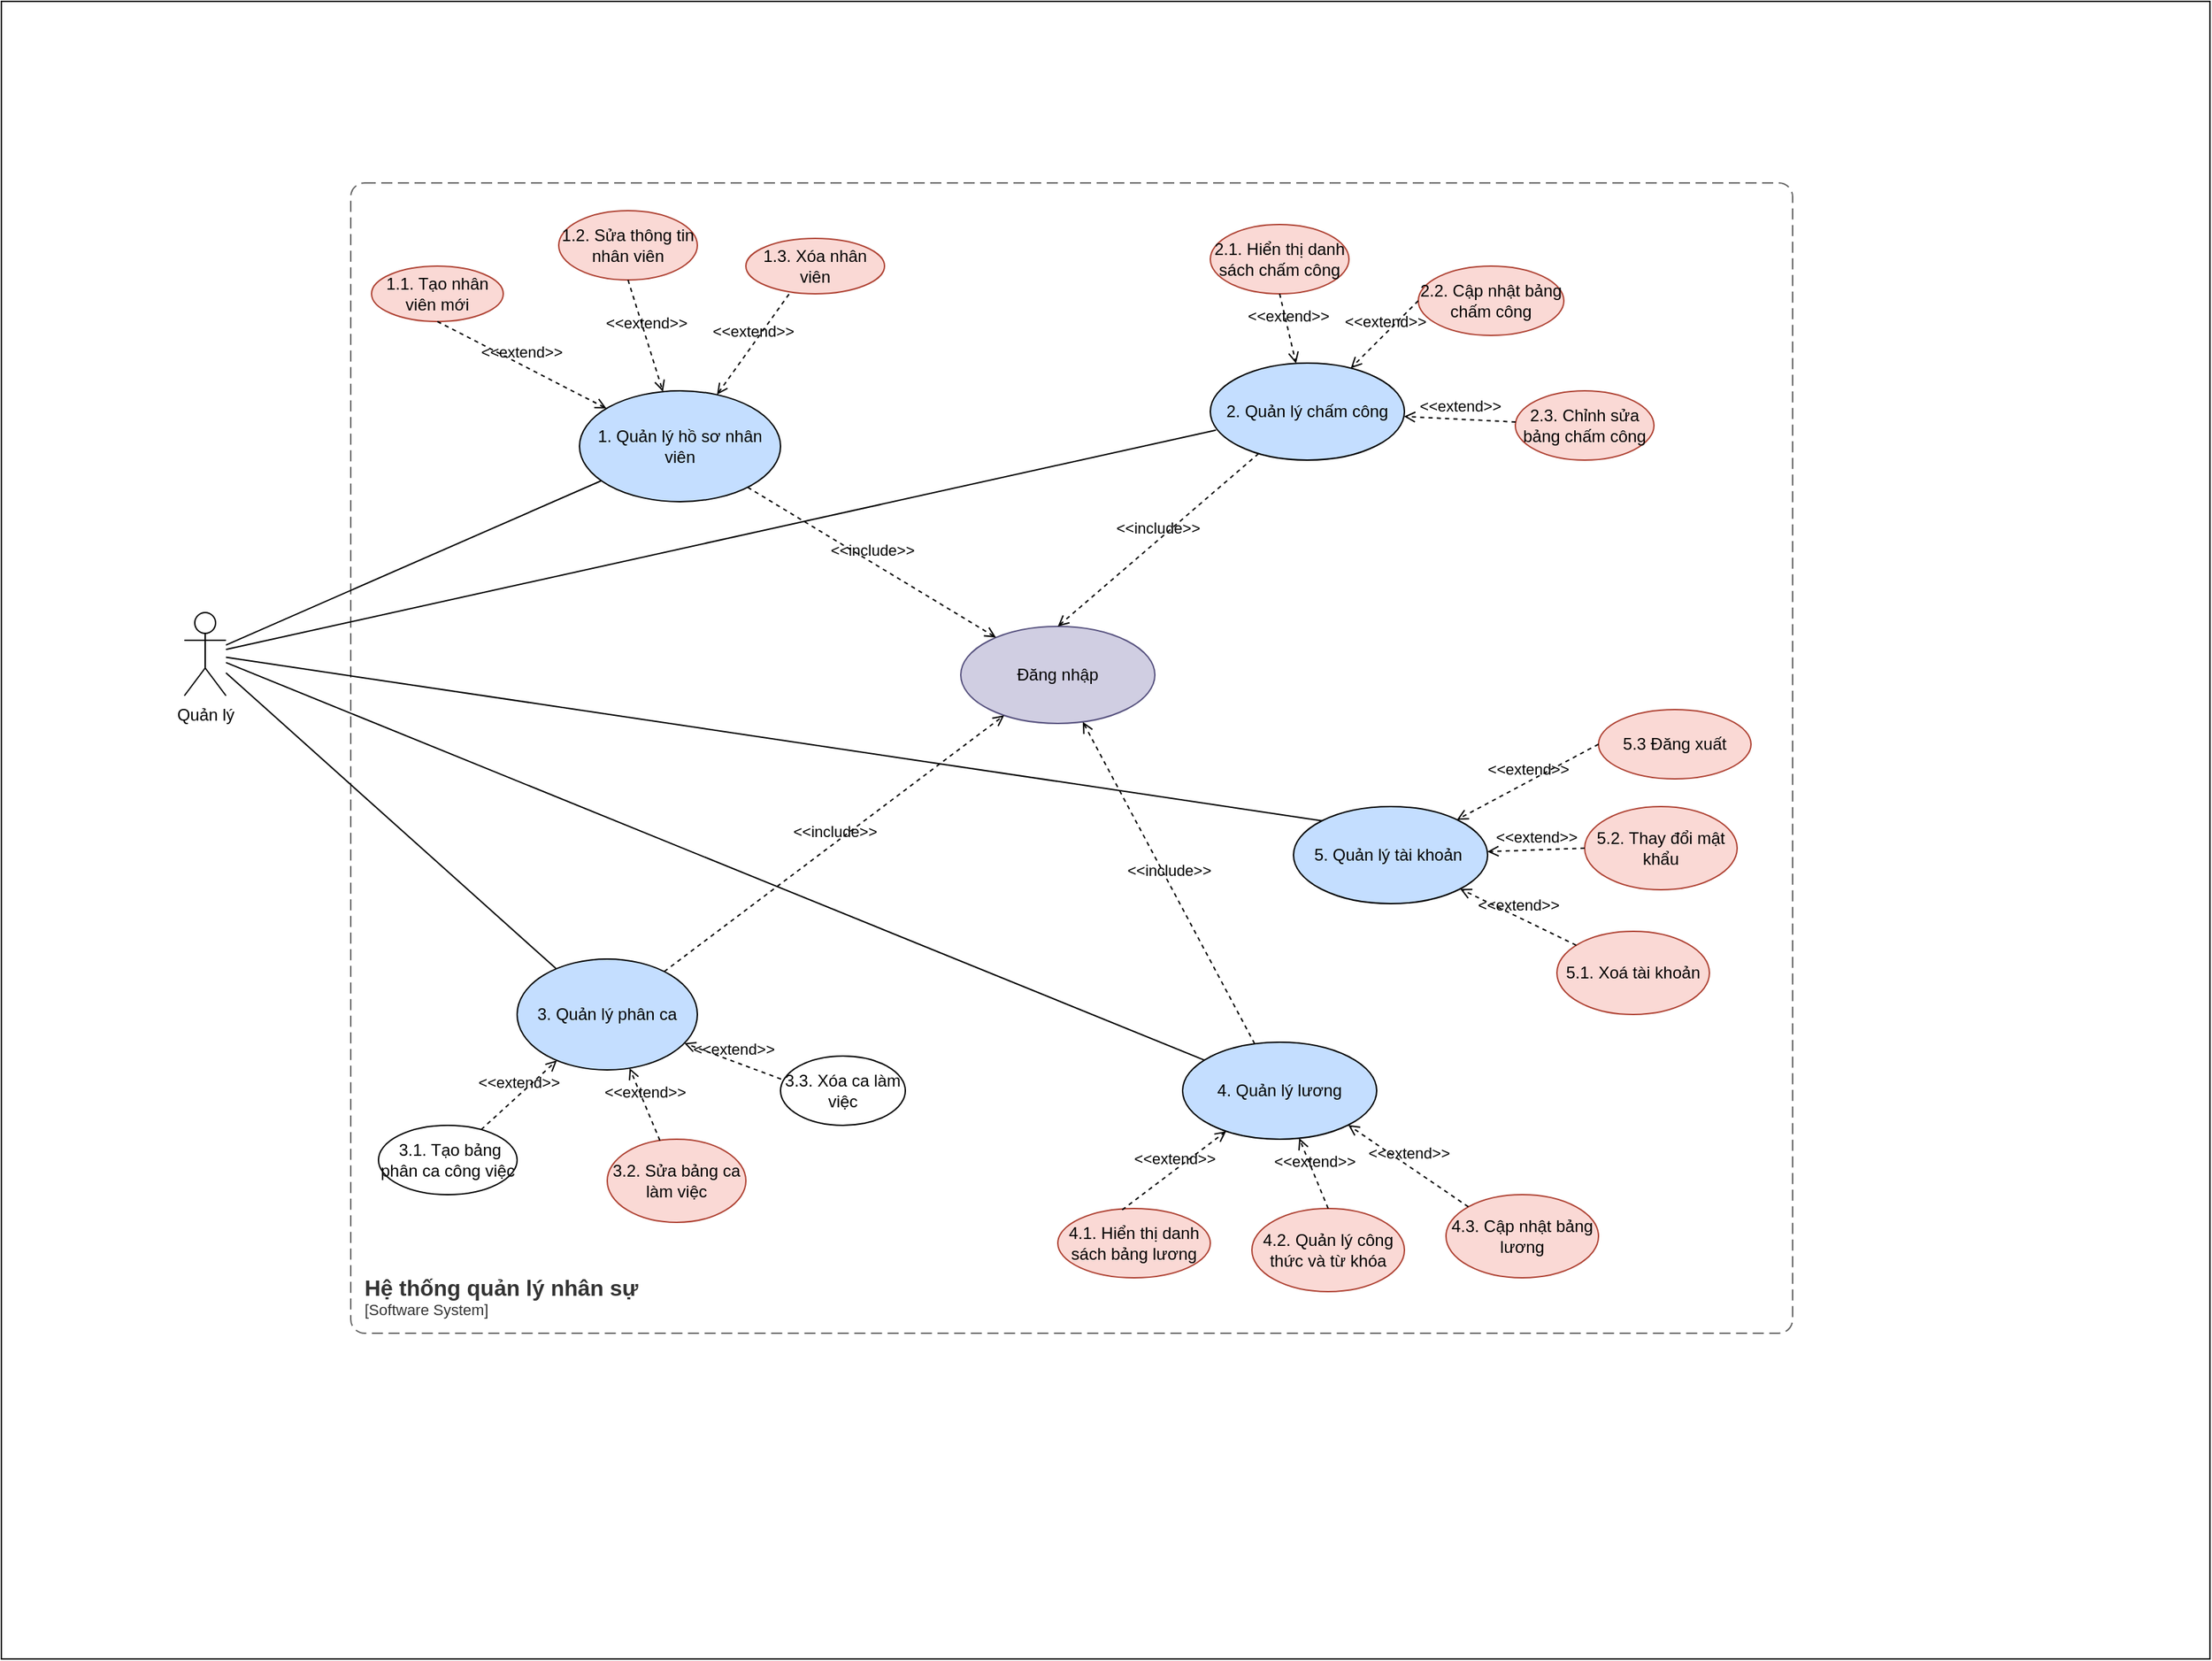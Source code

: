 <mxfile version="24.2.1" type="google">
  <diagram name="Page-1" id="GUYqLY57Ul6kdWZ2RL6W">
    <mxGraphModel grid="0" page="1" gridSize="10" guides="1" tooltips="1" connect="1" arrows="1" fold="1" pageScale="1" pageWidth="850" pageHeight="1100" math="0" shadow="0">
      <root>
        <mxCell id="0" />
        <mxCell id="1" parent="0" />
        <mxCell id="7FCc9egp_vNC9qDsbCwZ-2" value="" style="rounded=0;whiteSpace=wrap;html=1;" vertex="1" parent="1">
          <mxGeometry x="-52" y="-21" width="1593" height="1196" as="geometry" />
        </mxCell>
        <object placeholders="1" c4Name="Hệ thống quản lý nhân sự" c4Type="SystemScopeBoundary" c4Application="Software System" label="&lt;font style=&quot;font-size: 16px&quot;&gt;&lt;b&gt;&lt;div style=&quot;text-align: left&quot;&gt;%c4Name%&lt;/div&gt;&lt;/b&gt;&lt;/font&gt;&lt;div style=&quot;text-align: left&quot;&gt;[%c4Application%]&lt;/div&gt;" id="rftGJOELewJcGDMippSY-2">
          <mxCell style="rounded=1;fontSize=11;whiteSpace=wrap;html=1;dashed=1;arcSize=20;fillColor=none;strokeColor=#666666;fontColor=#333333;labelBackgroundColor=none;align=left;verticalAlign=bottom;labelBorderColor=none;spacingTop=0;spacing=10;dashPattern=8 4;metaEdit=1;rotatable=0;perimeter=rectanglePerimeter;noLabel=0;labelPadding=0;allowArrows=0;connectable=0;expand=0;recursiveResize=0;editable=1;pointerEvents=0;absoluteArcSize=1;points=[[0.25,0,0],[0.5,0,0],[0.75,0,0],[1,0.25,0],[1,0.5,0],[1,0.75,0],[0.75,1,0],[0.5,1,0],[0.25,1,0],[0,0.75,0],[0,0.5,0],[0,0.25,0]];" vertex="1" parent="1">
            <mxGeometry x="200" y="110" width="1040" height="830" as="geometry" />
          </mxCell>
        </object>
        <mxCell id="rftGJOELewJcGDMippSY-41" style="rounded=0;orthogonalLoop=1;jettySize=auto;html=1;endArrow=none;endFill=0;" edge="1" parent="1" source="rftGJOELewJcGDMippSY-3" target="rftGJOELewJcGDMippSY-13">
          <mxGeometry relative="1" as="geometry" />
        </mxCell>
        <mxCell id="rftGJOELewJcGDMippSY-42" style="rounded=0;orthogonalLoop=1;jettySize=auto;html=1;endArrow=none;endFill=0;" edge="1" parent="1" source="rftGJOELewJcGDMippSY-3" target="rftGJOELewJcGDMippSY-17">
          <mxGeometry relative="1" as="geometry" />
        </mxCell>
        <mxCell id="SviylCHCDP7IlEOSbGpC-9" style="rounded=0;orthogonalLoop=1;jettySize=auto;html=1;entryX=0;entryY=0;entryDx=0;entryDy=0;endArrow=none;endFill=0;" edge="1" parent="1" source="rftGJOELewJcGDMippSY-3" target="SviylCHCDP7IlEOSbGpC-2">
          <mxGeometry relative="1" as="geometry" />
        </mxCell>
        <mxCell id="rftGJOELewJcGDMippSY-3" value="Quản lý" style="shape=umlActor;verticalLabelPosition=bottom;verticalAlign=top;html=1;" vertex="1" parent="1">
          <mxGeometry x="80" y="420" width="30" height="60" as="geometry" />
        </mxCell>
        <mxCell id="rftGJOELewJcGDMippSY-4" value="1. Quản lý hồ sơ nhân viên" style="ellipse;whiteSpace=wrap;html=1;fillColor=#C4DEFF;" vertex="1" parent="1">
          <mxGeometry x="365" y="260" width="145" height="80" as="geometry" />
        </mxCell>
        <mxCell id="rftGJOELewJcGDMippSY-5" value="1.1. Tạo nhân viên mới" style="ellipse;whiteSpace=wrap;html=1;fillColor=#fad9d5;strokeColor=#ae4132;" vertex="1" parent="1">
          <mxGeometry x="215" y="170" width="95" height="40" as="geometry" />
        </mxCell>
        <mxCell id="rftGJOELewJcGDMippSY-7" value="1.2. Sửa thông tin nhân viên" style="ellipse;whiteSpace=wrap;html=1;fillColor=#fad9d5;strokeColor=#ae4132;" vertex="1" parent="1">
          <mxGeometry x="350" y="130" width="100" height="50" as="geometry" />
        </mxCell>
        <mxCell id="rftGJOELewJcGDMippSY-9" value="1.3. Xóa nhân viên" style="ellipse;whiteSpace=wrap;html=1;fillColor=#fad9d5;strokeColor=#ae4132;" vertex="1" parent="1">
          <mxGeometry x="485" y="150" width="100" height="40" as="geometry" />
        </mxCell>
        <mxCell id="rftGJOELewJcGDMippSY-10" value="2. Quản lý chấm công" style="ellipse;whiteSpace=wrap;html=1;fillColor=#C4DEFF;" vertex="1" parent="1">
          <mxGeometry x="820" y="240" width="140" height="70" as="geometry" />
        </mxCell>
        <mxCell id="rftGJOELewJcGDMippSY-13" value="&lt;font style=&quot;vertical-align: inherit;&quot;&gt;&lt;font style=&quot;vertical-align: inherit;&quot;&gt;3. Quản lý phân ca&lt;/font&gt;&lt;/font&gt;" style="ellipse;whiteSpace=wrap;html=1;fillColor=#C4DEFF;" vertex="1" parent="1">
          <mxGeometry x="320" y="670" width="130" height="80" as="geometry" />
        </mxCell>
        <mxCell id="rftGJOELewJcGDMippSY-14" value="&lt;font style=&quot;vertical-align: inherit;&quot;&gt;&lt;font style=&quot;vertical-align: inherit;&quot;&gt;&amp;nbsp;3.1. Tạo bảng phân ca công việc&lt;/font&gt;&lt;/font&gt;" style="ellipse;whiteSpace=wrap;html=1;" vertex="1" parent="1">
          <mxGeometry x="220" y="790" width="100" height="50" as="geometry" />
        </mxCell>
        <mxCell id="rftGJOELewJcGDMippSY-17" value="&lt;font style=&quot;vertical-align: inherit;&quot;&gt;&lt;font style=&quot;vertical-align: inherit;&quot;&gt;4. Quản lý lương&lt;/font&gt;&lt;/font&gt;" style="ellipse;whiteSpace=wrap;html=1;fillColor=#C4DEFF;" vertex="1" parent="1">
          <mxGeometry x="800" y="730" width="140" height="70" as="geometry" />
        </mxCell>
        <mxCell id="rftGJOELewJcGDMippSY-19" value="Đăng nhập" style="ellipse;whiteSpace=wrap;html=1;fillColor=#d0cee2;strokeColor=#56517e;" vertex="1" parent="1">
          <mxGeometry x="640" y="430" width="140" height="70" as="geometry" />
        </mxCell>
        <mxCell id="rftGJOELewJcGDMippSY-28" value="&amp;lt;&amp;lt;extend&amp;gt;&amp;gt;" style="html=1;verticalAlign=bottom;labelBackgroundColor=none;endArrow=open;endFill=0;dashed=1;rounded=0;exitX=0.5;exitY=1;exitDx=0;exitDy=0;" edge="1" parent="1" source="rftGJOELewJcGDMippSY-5" target="rftGJOELewJcGDMippSY-4">
          <mxGeometry width="160" relative="1" as="geometry">
            <mxPoint x="415" y="330" as="sourcePoint" />
            <mxPoint x="575" y="330" as="targetPoint" />
          </mxGeometry>
        </mxCell>
        <mxCell id="rftGJOELewJcGDMippSY-29" value="&amp;lt;&amp;lt;extend&amp;gt;&amp;gt;" style="html=1;verticalAlign=bottom;labelBackgroundColor=none;endArrow=open;endFill=0;dashed=1;rounded=0;exitX=0.5;exitY=1;exitDx=0;exitDy=0;" edge="1" parent="1" source="rftGJOELewJcGDMippSY-7" target="rftGJOELewJcGDMippSY-4">
          <mxGeometry width="160" relative="1" as="geometry">
            <mxPoint x="430" y="380" as="sourcePoint" />
            <mxPoint x="590" y="380" as="targetPoint" />
          </mxGeometry>
        </mxCell>
        <mxCell id="rftGJOELewJcGDMippSY-30" value="&amp;lt;&amp;lt;extend&amp;gt;&amp;gt;" style="html=1;verticalAlign=bottom;labelBackgroundColor=none;endArrow=open;endFill=0;dashed=1;rounded=0;exitX=0.311;exitY=1.007;exitDx=0;exitDy=0;exitPerimeter=0;" edge="1" parent="1" source="rftGJOELewJcGDMippSY-9" target="rftGJOELewJcGDMippSY-4">
          <mxGeometry width="160" relative="1" as="geometry">
            <mxPoint x="430" y="380" as="sourcePoint" />
            <mxPoint x="590" y="380" as="targetPoint" />
          </mxGeometry>
        </mxCell>
        <mxCell id="rftGJOELewJcGDMippSY-34" value="&amp;lt;&amp;lt;include&amp;gt;&amp;gt;" style="html=1;verticalAlign=bottom;labelBackgroundColor=none;endArrow=open;endFill=0;dashed=1;rounded=0;" edge="1" parent="1" source="rftGJOELewJcGDMippSY-4" target="rftGJOELewJcGDMippSY-19">
          <mxGeometry width="160" relative="1" as="geometry">
            <mxPoint x="480" y="450" as="sourcePoint" />
            <mxPoint x="640" y="450" as="targetPoint" />
          </mxGeometry>
        </mxCell>
        <mxCell id="rftGJOELewJcGDMippSY-35" value="&amp;lt;&amp;lt;include&amp;gt;&amp;gt;" style="html=1;verticalAlign=bottom;labelBackgroundColor=none;endArrow=open;endFill=0;dashed=1;rounded=0;entryX=0.5;entryY=0;entryDx=0;entryDy=0;" edge="1" parent="1" source="rftGJOELewJcGDMippSY-10" target="rftGJOELewJcGDMippSY-19">
          <mxGeometry width="160" relative="1" as="geometry">
            <mxPoint x="480" y="450" as="sourcePoint" />
            <mxPoint x="640" y="450" as="targetPoint" />
          </mxGeometry>
        </mxCell>
        <mxCell id="rftGJOELewJcGDMippSY-36" value="&amp;lt;&amp;lt;include&amp;gt;&amp;gt;" style="html=1;verticalAlign=bottom;labelBackgroundColor=none;endArrow=open;endFill=0;dashed=1;rounded=0;" edge="1" parent="1" source="rftGJOELewJcGDMippSY-13" target="rftGJOELewJcGDMippSY-19">
          <mxGeometry width="160" relative="1" as="geometry">
            <mxPoint x="480" y="570" as="sourcePoint" />
            <mxPoint x="640" y="570" as="targetPoint" />
          </mxGeometry>
        </mxCell>
        <mxCell id="rftGJOELewJcGDMippSY-37" value="&amp;lt;&amp;lt;include&amp;gt;&amp;gt;" style="html=1;verticalAlign=bottom;labelBackgroundColor=none;endArrow=open;endFill=0;dashed=1;rounded=0;" edge="1" parent="1" source="rftGJOELewJcGDMippSY-17" target="rftGJOELewJcGDMippSY-19">
          <mxGeometry width="160" relative="1" as="geometry">
            <mxPoint x="480" y="570" as="sourcePoint" />
            <mxPoint x="640" y="570" as="targetPoint" />
          </mxGeometry>
        </mxCell>
        <mxCell id="rftGJOELewJcGDMippSY-38" style="rounded=0;orthogonalLoop=1;jettySize=auto;html=1;endArrow=none;endFill=0;" edge="1" parent="1" source="rftGJOELewJcGDMippSY-3" target="rftGJOELewJcGDMippSY-4">
          <mxGeometry relative="1" as="geometry" />
        </mxCell>
        <mxCell id="rftGJOELewJcGDMippSY-40" style="rounded=0;orthogonalLoop=1;jettySize=auto;html=1;entryX=0.029;entryY=0.691;entryDx=0;entryDy=0;entryPerimeter=0;endArrow=none;endFill=0;" edge="1" parent="1" source="rftGJOELewJcGDMippSY-3" target="rftGJOELewJcGDMippSY-10">
          <mxGeometry relative="1" as="geometry" />
        </mxCell>
        <mxCell id="rftGJOELewJcGDMippSY-48" value="&amp;lt;&amp;lt;extend&amp;gt;&amp;gt;" style="html=1;verticalAlign=bottom;labelBackgroundColor=none;endArrow=open;endFill=0;dashed=1;rounded=0;" edge="1" parent="1" source="rftGJOELewJcGDMippSY-14" target="rftGJOELewJcGDMippSY-13">
          <mxGeometry width="160" relative="1" as="geometry">
            <mxPoint x="400" y="520" as="sourcePoint" />
            <mxPoint x="560" y="520" as="targetPoint" />
          </mxGeometry>
        </mxCell>
        <mxCell id="rftGJOELewJcGDMippSY-65" value="3.2. Sửa bảng ca làm việc" style="ellipse;whiteSpace=wrap;html=1;fillColor=#fad9d5;strokeColor=#ae4132;" vertex="1" parent="1">
          <mxGeometry x="385" y="800" width="100" height="60" as="geometry" />
        </mxCell>
        <mxCell id="rftGJOELewJcGDMippSY-67" value="&amp;lt;&amp;lt;extend&amp;gt;&amp;gt;" style="html=1;verticalAlign=bottom;labelBackgroundColor=none;endArrow=open;endFill=0;dashed=1;rounded=0;" edge="1" parent="1" source="rftGJOELewJcGDMippSY-65" target="rftGJOELewJcGDMippSY-13">
          <mxGeometry width="160" relative="1" as="geometry">
            <mxPoint x="250" y="690" as="sourcePoint" />
            <mxPoint x="440" y="710" as="targetPoint" />
          </mxGeometry>
        </mxCell>
        <mxCell id="rftGJOELewJcGDMippSY-68" value="3.3. Xóa ca làm việc" style="ellipse;whiteSpace=wrap;html=1;" vertex="1" parent="1">
          <mxGeometry x="510" y="740" width="90" height="50" as="geometry" />
        </mxCell>
        <mxCell id="rftGJOELewJcGDMippSY-69" value="&amp;lt;&amp;lt;extend&amp;gt;&amp;gt;" style="html=1;verticalAlign=bottom;labelBackgroundColor=none;endArrow=open;endFill=0;dashed=1;rounded=0;exitX=0.004;exitY=0.332;exitDx=0;exitDy=0;exitPerimeter=0;" edge="1" parent="1" source="rftGJOELewJcGDMippSY-68" target="rftGJOELewJcGDMippSY-13">
          <mxGeometry width="160" relative="1" as="geometry">
            <mxPoint x="510" y="570" as="sourcePoint" />
            <mxPoint x="670" y="570" as="targetPoint" />
          </mxGeometry>
        </mxCell>
        <mxCell id="PYME9-YwgCqkn6Uz7oa7-1" value="&lt;font style=&quot;vertical-align: inherit;&quot;&gt;&lt;font style=&quot;vertical-align: inherit;&quot;&gt;4.1. Hiển thị danh sách bảng lương&lt;/font&gt;&lt;/font&gt;" style="ellipse;whiteSpace=wrap;html=1;fillColor=#fad9d5;strokeColor=#ae4132;" vertex="1" parent="1">
          <mxGeometry x="710" y="850" width="110" height="50" as="geometry" />
        </mxCell>
        <mxCell id="PYME9-YwgCqkn6Uz7oa7-2" value="4.2. Quản lý công thức và từ khóa" style="ellipse;whiteSpace=wrap;html=1;fillColor=#fad9d5;strokeColor=#ae4132;" vertex="1" parent="1">
          <mxGeometry x="850" y="850" width="110" height="60" as="geometry" />
        </mxCell>
        <mxCell id="PYME9-YwgCqkn6Uz7oa7-3" value="&amp;lt;&amp;lt;extend&amp;gt;&amp;gt;" style="html=1;verticalAlign=bottom;labelBackgroundColor=none;endArrow=open;endFill=0;dashed=1;rounded=0;exitX=0.422;exitY=0.02;exitDx=0;exitDy=0;exitPerimeter=0;" edge="1" parent="1" source="PYME9-YwgCqkn6Uz7oa7-1" target="rftGJOELewJcGDMippSY-17">
          <mxGeometry width="160" relative="1" as="geometry">
            <mxPoint x="881" y="768" as="sourcePoint" />
            <mxPoint x="1030" y="650" as="targetPoint" />
          </mxGeometry>
        </mxCell>
        <mxCell id="PYME9-YwgCqkn6Uz7oa7-4" value="&amp;lt;&amp;lt;extend&amp;gt;&amp;gt;" style="html=1;verticalAlign=bottom;labelBackgroundColor=none;endArrow=open;endFill=0;dashed=1;rounded=0;exitX=0.5;exitY=0;exitDx=0;exitDy=0;" edge="1" parent="1" source="PYME9-YwgCqkn6Uz7oa7-2" target="rftGJOELewJcGDMippSY-17">
          <mxGeometry width="160" relative="1" as="geometry">
            <mxPoint x="960" y="820" as="sourcePoint" />
            <mxPoint x="1030" y="650" as="targetPoint" />
          </mxGeometry>
        </mxCell>
        <mxCell id="PYME9-YwgCqkn6Uz7oa7-5" value="&lt;font style=&quot;vertical-align: inherit;&quot;&gt;&lt;font style=&quot;vertical-align: inherit;&quot;&gt;2.1. Hiển thị danh sách chấm công&lt;/font&gt;&lt;/font&gt;" style="ellipse;whiteSpace=wrap;html=1;fillColor=#fad9d5;strokeColor=#ae4132;" vertex="1" parent="1">
          <mxGeometry x="820" y="140" width="100" height="50" as="geometry" />
        </mxCell>
        <mxCell id="PYME9-YwgCqkn6Uz7oa7-6" value="&amp;lt;&amp;lt;extend&amp;gt;&amp;gt;" style="html=1;verticalAlign=bottom;labelBackgroundColor=none;endArrow=open;endFill=0;dashed=1;rounded=0;exitX=0.5;exitY=1;exitDx=0;exitDy=0;" edge="1" parent="1" source="PYME9-YwgCqkn6Uz7oa7-5" target="rftGJOELewJcGDMippSY-10">
          <mxGeometry width="160" relative="1" as="geometry">
            <mxPoint x="850" y="340" as="sourcePoint" />
            <mxPoint x="1010" y="340" as="targetPoint" />
          </mxGeometry>
        </mxCell>
        <mxCell id="PYME9-YwgCqkn6Uz7oa7-7" value="2.2. Cập nhật bảng chấm công" style="ellipse;whiteSpace=wrap;html=1;fillColor=#fad9d5;strokeColor=#ae4132;" vertex="1" parent="1">
          <mxGeometry x="970" y="170" width="105" height="50" as="geometry" />
        </mxCell>
        <mxCell id="PYME9-YwgCqkn6Uz7oa7-8" value="&lt;font style=&quot;vertical-align: inherit;&quot;&gt;&lt;font style=&quot;vertical-align: inherit;&quot;&gt;2.3. Chỉnh sửa bảng chấm công&lt;/font&gt;&lt;/font&gt;" style="ellipse;whiteSpace=wrap;html=1;fillColor=#fad9d5;strokeColor=#ae4132;" vertex="1" parent="1">
          <mxGeometry x="1040" y="260" width="100" height="50" as="geometry" />
        </mxCell>
        <mxCell id="PYME9-YwgCqkn6Uz7oa7-12" value="&amp;lt;&amp;lt;extend&amp;gt;&amp;gt;" style="html=1;verticalAlign=bottom;labelBackgroundColor=none;endArrow=open;endFill=0;dashed=1;rounded=0;exitX=0;exitY=0.5;exitDx=0;exitDy=0;" edge="1" parent="1" source="PYME9-YwgCqkn6Uz7oa7-7" target="rftGJOELewJcGDMippSY-10">
          <mxGeometry width="160" relative="1" as="geometry">
            <mxPoint x="800" y="300" as="sourcePoint" />
            <mxPoint x="960" y="300" as="targetPoint" />
          </mxGeometry>
        </mxCell>
        <mxCell id="PYME9-YwgCqkn6Uz7oa7-13" value="&amp;lt;&amp;lt;extend&amp;gt;&amp;gt;" style="html=1;verticalAlign=bottom;labelBackgroundColor=none;endArrow=open;endFill=0;dashed=1;rounded=0;" edge="1" parent="1" source="PYME9-YwgCqkn6Uz7oa7-8" target="rftGJOELewJcGDMippSY-10">
          <mxGeometry width="160" relative="1" as="geometry">
            <mxPoint x="800" y="300" as="sourcePoint" />
            <mxPoint x="960" y="300" as="targetPoint" />
          </mxGeometry>
        </mxCell>
        <mxCell id="GVVNuaXJNj663tCN8d78-2" value="&lt;font style=&quot;vertical-align: inherit;&quot;&gt;&lt;font style=&quot;vertical-align: inherit;&quot;&gt;4.3. Cập nhật bảng lương&lt;/font&gt;&lt;/font&gt;" style="ellipse;whiteSpace=wrap;html=1;fillColor=#fad9d5;strokeColor=#ae4132;" vertex="1" parent="1">
          <mxGeometry x="990" y="840" width="110" height="60" as="geometry" />
        </mxCell>
        <mxCell id="HA47N7Z86FyZ1VQ9cYVh-6" value="&amp;lt;&amp;lt;extend&amp;gt;&amp;gt;" style="html=1;verticalAlign=bottom;labelBackgroundColor=none;endArrow=open;endFill=0;dashed=1;rounded=0;exitX=0;exitY=0;exitDx=0;exitDy=0;entryX=1;entryY=1;entryDx=0;entryDy=0;" edge="1" parent="1" source="GVVNuaXJNj663tCN8d78-2" target="rftGJOELewJcGDMippSY-17">
          <mxGeometry width="160" relative="1" as="geometry">
            <mxPoint x="550" y="590" as="sourcePoint" />
            <mxPoint x="710" y="590" as="targetPoint" />
          </mxGeometry>
        </mxCell>
        <mxCell id="Y9leutwkp4kMqjMhnxCo-1" value="5.3 Đăng xuất" style="ellipse;whiteSpace=wrap;html=1;fillColor=#fad9d5;strokeColor=#ae4132;" vertex="1" parent="1">
          <mxGeometry x="1100" y="490" width="110" height="50" as="geometry" />
        </mxCell>
        <mxCell id="SviylCHCDP7IlEOSbGpC-2" value="5. Quản lý tài khoản&amp;nbsp;" style="ellipse;whiteSpace=wrap;html=1;fillColor=#C4DEFF;" vertex="1" parent="1">
          <mxGeometry x="880" y="560" width="140" height="70" as="geometry" />
        </mxCell>
        <mxCell id="hGXEyBRSAWUxRxCDr8M2-1" value="5.1. Xoá tài khoản" style="ellipse;whiteSpace=wrap;html=1;fillColor=#fad9d5;strokeColor=#ae4132;" vertex="1" parent="1">
          <mxGeometry x="1070" y="650" width="110" height="60" as="geometry" />
        </mxCell>
        <mxCell id="hGXEyBRSAWUxRxCDr8M2-2" value="5.2. Thay đổi mật khẩu" style="ellipse;whiteSpace=wrap;html=1;fillColor=#fad9d5;strokeColor=#ae4132;" vertex="1" parent="1">
          <mxGeometry x="1090" y="560" width="110" height="60" as="geometry" />
        </mxCell>
        <mxCell id="SviylCHCDP7IlEOSbGpC-6" value="&amp;lt;&amp;lt;extend&amp;gt;&amp;gt;" style="html=1;verticalAlign=bottom;labelBackgroundColor=none;endArrow=open;endFill=0;dashed=1;rounded=0;" edge="1" parent="1" source="hGXEyBRSAWUxRxCDr8M2-1" target="SviylCHCDP7IlEOSbGpC-2">
          <mxGeometry width="160" relative="1" as="geometry">
            <mxPoint x="850" y="770" as="sourcePoint" />
            <mxPoint x="1010" y="770" as="targetPoint" />
          </mxGeometry>
        </mxCell>
        <mxCell id="SviylCHCDP7IlEOSbGpC-7" value="&amp;lt;&amp;lt;extend&amp;gt;&amp;gt;" style="html=1;verticalAlign=bottom;labelBackgroundColor=none;endArrow=open;endFill=0;dashed=1;rounded=0;exitX=0;exitY=0.5;exitDx=0;exitDy=0;" edge="1" parent="1" source="hGXEyBRSAWUxRxCDr8M2-2" target="SviylCHCDP7IlEOSbGpC-2">
          <mxGeometry width="160" relative="1" as="geometry">
            <mxPoint x="850" y="770" as="sourcePoint" />
            <mxPoint x="1010" y="770" as="targetPoint" />
          </mxGeometry>
        </mxCell>
        <mxCell id="SviylCHCDP7IlEOSbGpC-8" value="&amp;lt;&amp;lt;extend&amp;gt;&amp;gt;" style="html=1;verticalAlign=bottom;labelBackgroundColor=none;endArrow=open;endFill=0;dashed=1;rounded=0;exitX=0;exitY=0.5;exitDx=0;exitDy=0;" edge="1" parent="1" source="Y9leutwkp4kMqjMhnxCo-1" target="SviylCHCDP7IlEOSbGpC-2">
          <mxGeometry width="160" relative="1" as="geometry">
            <mxPoint x="850" y="770" as="sourcePoint" />
            <mxPoint x="1010" y="770" as="targetPoint" />
          </mxGeometry>
        </mxCell>
      </root>
    </mxGraphModel>
  </diagram>
</mxfile>
